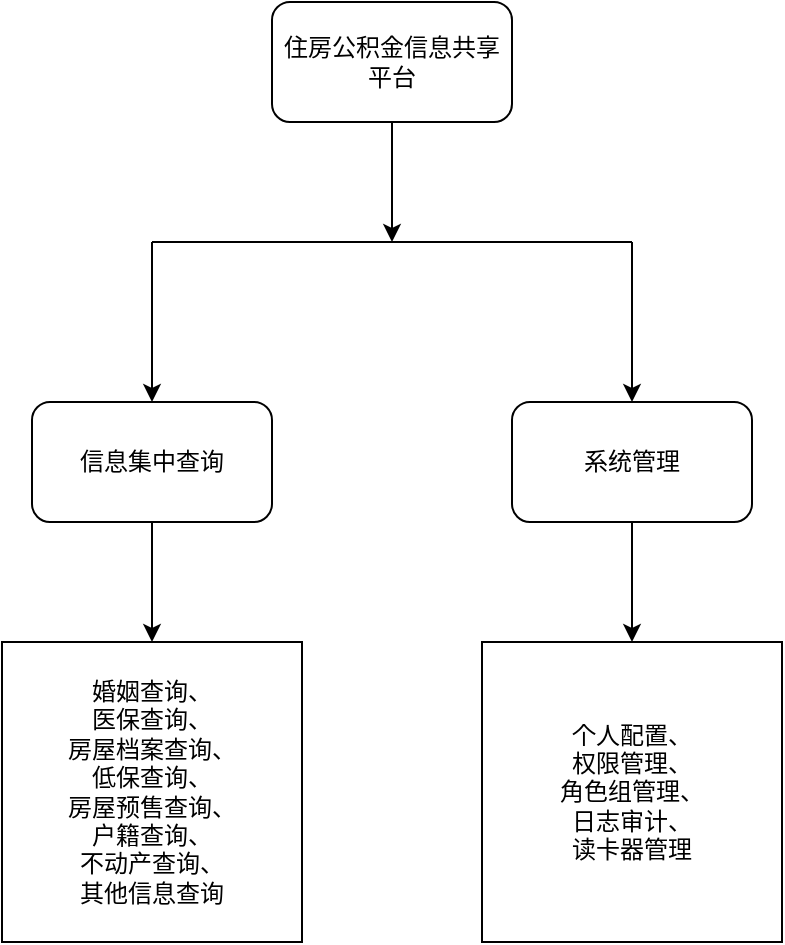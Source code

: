 <mxfile version="10.9.6" type="github"><diagram id="MX2okGo8Sr6Guq2f2iGe" name="Page-1"><mxGraphModel dx="1038" dy="581" grid="1" gridSize="10" guides="1" tooltips="1" connect="1" arrows="1" fold="1" page="1" pageScale="1" pageWidth="827" pageHeight="1169" math="0" shadow="0"><root><mxCell id="0"/><mxCell id="1" parent="0"/><mxCell id="5Da1-MyWDpokhvCiY22N-6" style="edgeStyle=orthogonalEdgeStyle;rounded=0;orthogonalLoop=1;jettySize=auto;html=1;exitX=0.5;exitY=1;exitDx=0;exitDy=0;" parent="1" source="5Da1-MyWDpokhvCiY22N-4" edge="1"><mxGeometry relative="1" as="geometry"><mxPoint x="400" y="200" as="targetPoint"/></mxGeometry></mxCell><mxCell id="5Da1-MyWDpokhvCiY22N-4" value="住房公积金信息共享平台" style="rounded=1;whiteSpace=wrap;html=1;" parent="1" vertex="1"><mxGeometry x="340" y="80" width="120" height="60" as="geometry"/></mxCell><mxCell id="5Da1-MyWDpokhvCiY22N-10" value="" style="endArrow=none;html=1;" parent="1" edge="1"><mxGeometry width="50" height="50" relative="1" as="geometry"><mxPoint x="280" y="200" as="sourcePoint"/><mxPoint x="520" y="200" as="targetPoint"/><Array as="points"><mxPoint x="400" y="200"/></Array></mxGeometry></mxCell><mxCell id="ttSr5zGotnw410sg3g0S-1" style="edgeStyle=orthogonalEdgeStyle;rounded=0;orthogonalLoop=1;jettySize=auto;html=1;exitX=0.5;exitY=1;exitDx=0;exitDy=0;entryX=0.5;entryY=0;entryDx=0;entryDy=0;" edge="1" parent="1" source="5Da1-MyWDpokhvCiY22N-12" target="5Da1-MyWDpokhvCiY22N-23"><mxGeometry relative="1" as="geometry"/></mxCell><mxCell id="5Da1-MyWDpokhvCiY22N-12" value="信息集中查询" style="rounded=1;whiteSpace=wrap;html=1;" parent="1" vertex="1"><mxGeometry x="220" y="280" width="120" height="60" as="geometry"/></mxCell><mxCell id="5Da1-MyWDpokhvCiY22N-13" value="" style="endArrow=classic;html=1;" parent="1" edge="1"><mxGeometry width="50" height="50" relative="1" as="geometry"><mxPoint x="280" y="200" as="sourcePoint"/><mxPoint x="280" y="280" as="targetPoint"/></mxGeometry></mxCell><mxCell id="5Da1-MyWDpokhvCiY22N-18" value="" style="endArrow=classic;html=1;" parent="1" edge="1"><mxGeometry width="50" height="50" relative="1" as="geometry"><mxPoint x="520" y="200" as="sourcePoint"/><mxPoint x="520" y="280" as="targetPoint"/></mxGeometry></mxCell><mxCell id="5Da1-MyWDpokhvCiY22N-19" value="系统管理" style="rounded=1;whiteSpace=wrap;html=1;" parent="1" vertex="1"><mxGeometry x="460" y="280" width="120" height="60" as="geometry"/></mxCell><mxCell id="5Da1-MyWDpokhvCiY22N-23" value="婚姻查询、&lt;br&gt;医保查询、&lt;br&gt;房屋档案查询、&lt;br&gt;低保查询、&lt;br&gt;房屋预售查询、&lt;br&gt;户籍查询、&lt;br&gt;不动产查询、&lt;br&gt;其他信息查询" style="whiteSpace=wrap;html=1;aspect=fixed;" parent="1" vertex="1"><mxGeometry x="205" y="400" width="150" height="150" as="geometry"/></mxCell><mxCell id="5Da1-MyWDpokhvCiY22N-24" value="个人配置、&lt;br&gt;权限管理、&lt;br&gt;角色组管理、&lt;br&gt;日志审计、&lt;br&gt;读卡器管理" style="whiteSpace=wrap;html=1;aspect=fixed;" parent="1" vertex="1"><mxGeometry x="445" y="400" width="150" height="150" as="geometry"/></mxCell><mxCell id="5Da1-MyWDpokhvCiY22N-25" value="" style="endArrow=classic;html=1;exitX=0.5;exitY=1;exitDx=0;exitDy=0;entryX=0.5;entryY=0;entryDx=0;entryDy=0;" parent="1" source="5Da1-MyWDpokhvCiY22N-19" target="5Da1-MyWDpokhvCiY22N-24" edge="1"><mxGeometry width="50" height="50" relative="1" as="geometry"><mxPoint x="130" y="620" as="sourcePoint"/><mxPoint x="180" y="570" as="targetPoint"/></mxGeometry></mxCell></root></mxGraphModel></diagram></mxfile>